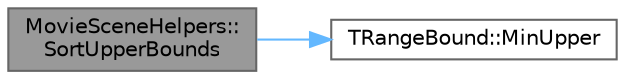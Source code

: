 digraph "MovieSceneHelpers::SortUpperBounds"
{
 // INTERACTIVE_SVG=YES
 // LATEX_PDF_SIZE
  bgcolor="transparent";
  edge [fontname=Helvetica,fontsize=10,labelfontname=Helvetica,labelfontsize=10];
  node [fontname=Helvetica,fontsize=10,shape=box,height=0.2,width=0.4];
  rankdir="LR";
  Node1 [id="Node000001",label="MovieSceneHelpers::\lSortUpperBounds",height=0.2,width=0.4,color="gray40", fillcolor="grey60", style="filled", fontcolor="black",tooltip="Sort predicate that sorts upper bounds of a range."];
  Node1 -> Node2 [id="edge1_Node000001_Node000002",color="steelblue1",style="solid",tooltip=" "];
  Node2 [id="Node000002",label="TRangeBound::MinUpper",height=0.2,width=0.4,color="grey40", fillcolor="white", style="filled",URL="$dc/d71/classTRangeBound.html#a5f3a8e38a4fad055424f6ea65e999ad3",tooltip="Returns the lesser of two upper bounds."];
}
